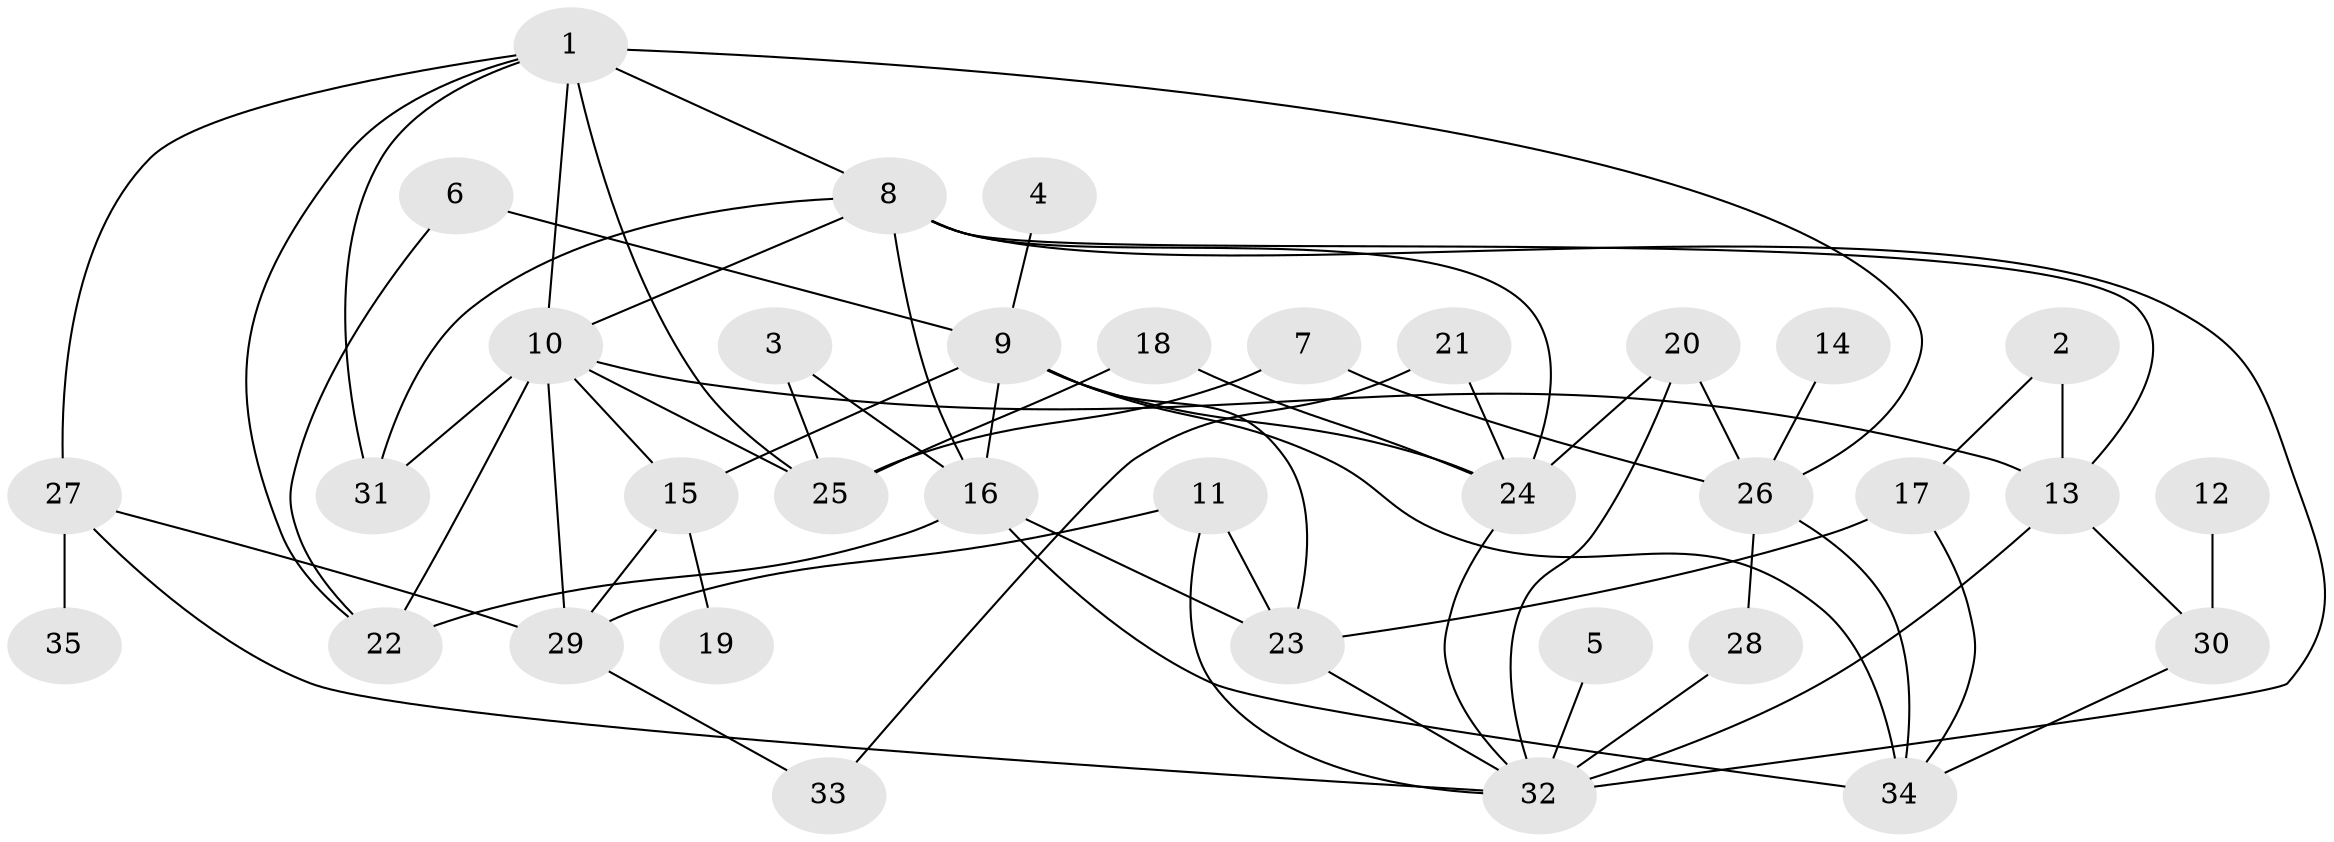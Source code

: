 // original degree distribution, {2: 0.32857142857142857, 3: 0.2, 4: 0.17142857142857143, 6: 0.014285714285714285, 1: 0.14285714285714285, 7: 0.05714285714285714, 5: 0.08571428571428572}
// Generated by graph-tools (version 1.1) at 2025/25/03/09/25 03:25:15]
// undirected, 35 vertices, 65 edges
graph export_dot {
graph [start="1"]
  node [color=gray90,style=filled];
  1;
  2;
  3;
  4;
  5;
  6;
  7;
  8;
  9;
  10;
  11;
  12;
  13;
  14;
  15;
  16;
  17;
  18;
  19;
  20;
  21;
  22;
  23;
  24;
  25;
  26;
  27;
  28;
  29;
  30;
  31;
  32;
  33;
  34;
  35;
  1 -- 8 [weight=1.0];
  1 -- 10 [weight=2.0];
  1 -- 22 [weight=1.0];
  1 -- 25 [weight=1.0];
  1 -- 26 [weight=1.0];
  1 -- 27 [weight=1.0];
  1 -- 31 [weight=1.0];
  2 -- 13 [weight=1.0];
  2 -- 17 [weight=1.0];
  3 -- 16 [weight=1.0];
  3 -- 25 [weight=1.0];
  4 -- 9 [weight=1.0];
  5 -- 32 [weight=1.0];
  6 -- 9 [weight=1.0];
  6 -- 22 [weight=1.0];
  7 -- 25 [weight=1.0];
  7 -- 26 [weight=1.0];
  8 -- 10 [weight=1.0];
  8 -- 13 [weight=1.0];
  8 -- 16 [weight=1.0];
  8 -- 24 [weight=1.0];
  8 -- 31 [weight=1.0];
  8 -- 32 [weight=2.0];
  9 -- 15 [weight=1.0];
  9 -- 16 [weight=1.0];
  9 -- 23 [weight=1.0];
  9 -- 24 [weight=1.0];
  9 -- 34 [weight=1.0];
  10 -- 13 [weight=1.0];
  10 -- 15 [weight=1.0];
  10 -- 22 [weight=1.0];
  10 -- 25 [weight=1.0];
  10 -- 29 [weight=1.0];
  10 -- 31 [weight=1.0];
  11 -- 23 [weight=1.0];
  11 -- 29 [weight=1.0];
  11 -- 32 [weight=1.0];
  12 -- 30 [weight=1.0];
  13 -- 30 [weight=1.0];
  13 -- 32 [weight=1.0];
  14 -- 26 [weight=1.0];
  15 -- 19 [weight=1.0];
  15 -- 29 [weight=1.0];
  16 -- 22 [weight=1.0];
  16 -- 23 [weight=1.0];
  16 -- 34 [weight=2.0];
  17 -- 23 [weight=1.0];
  17 -- 34 [weight=1.0];
  18 -- 24 [weight=1.0];
  18 -- 25 [weight=1.0];
  20 -- 24 [weight=1.0];
  20 -- 26 [weight=1.0];
  20 -- 32 [weight=1.0];
  21 -- 24 [weight=1.0];
  21 -- 33 [weight=1.0];
  23 -- 32 [weight=1.0];
  24 -- 32 [weight=1.0];
  26 -- 28 [weight=1.0];
  26 -- 34 [weight=1.0];
  27 -- 29 [weight=2.0];
  27 -- 32 [weight=1.0];
  27 -- 35 [weight=1.0];
  28 -- 32 [weight=1.0];
  29 -- 33 [weight=1.0];
  30 -- 34 [weight=1.0];
}
